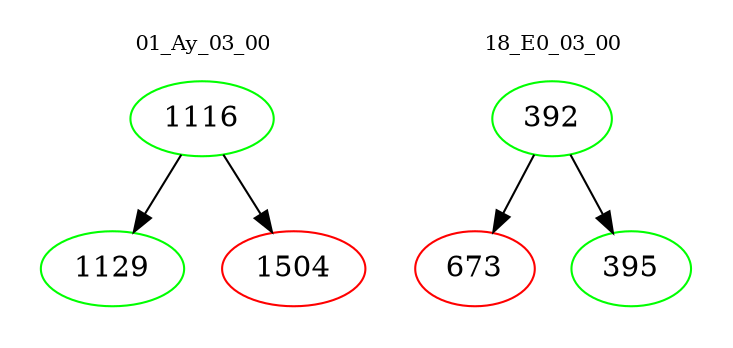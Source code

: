 digraph{
subgraph cluster_0 {
color = white
label = "01_Ay_03_00";
fontsize=10;
T0_1116 [label="1116", color="green"]
T0_1116 -> T0_1129 [color="black"]
T0_1129 [label="1129", color="green"]
T0_1116 -> T0_1504 [color="black"]
T0_1504 [label="1504", color="red"]
}
subgraph cluster_1 {
color = white
label = "18_E0_03_00";
fontsize=10;
T1_392 [label="392", color="green"]
T1_392 -> T1_673 [color="black"]
T1_673 [label="673", color="red"]
T1_392 -> T1_395 [color="black"]
T1_395 [label="395", color="green"]
}
}
